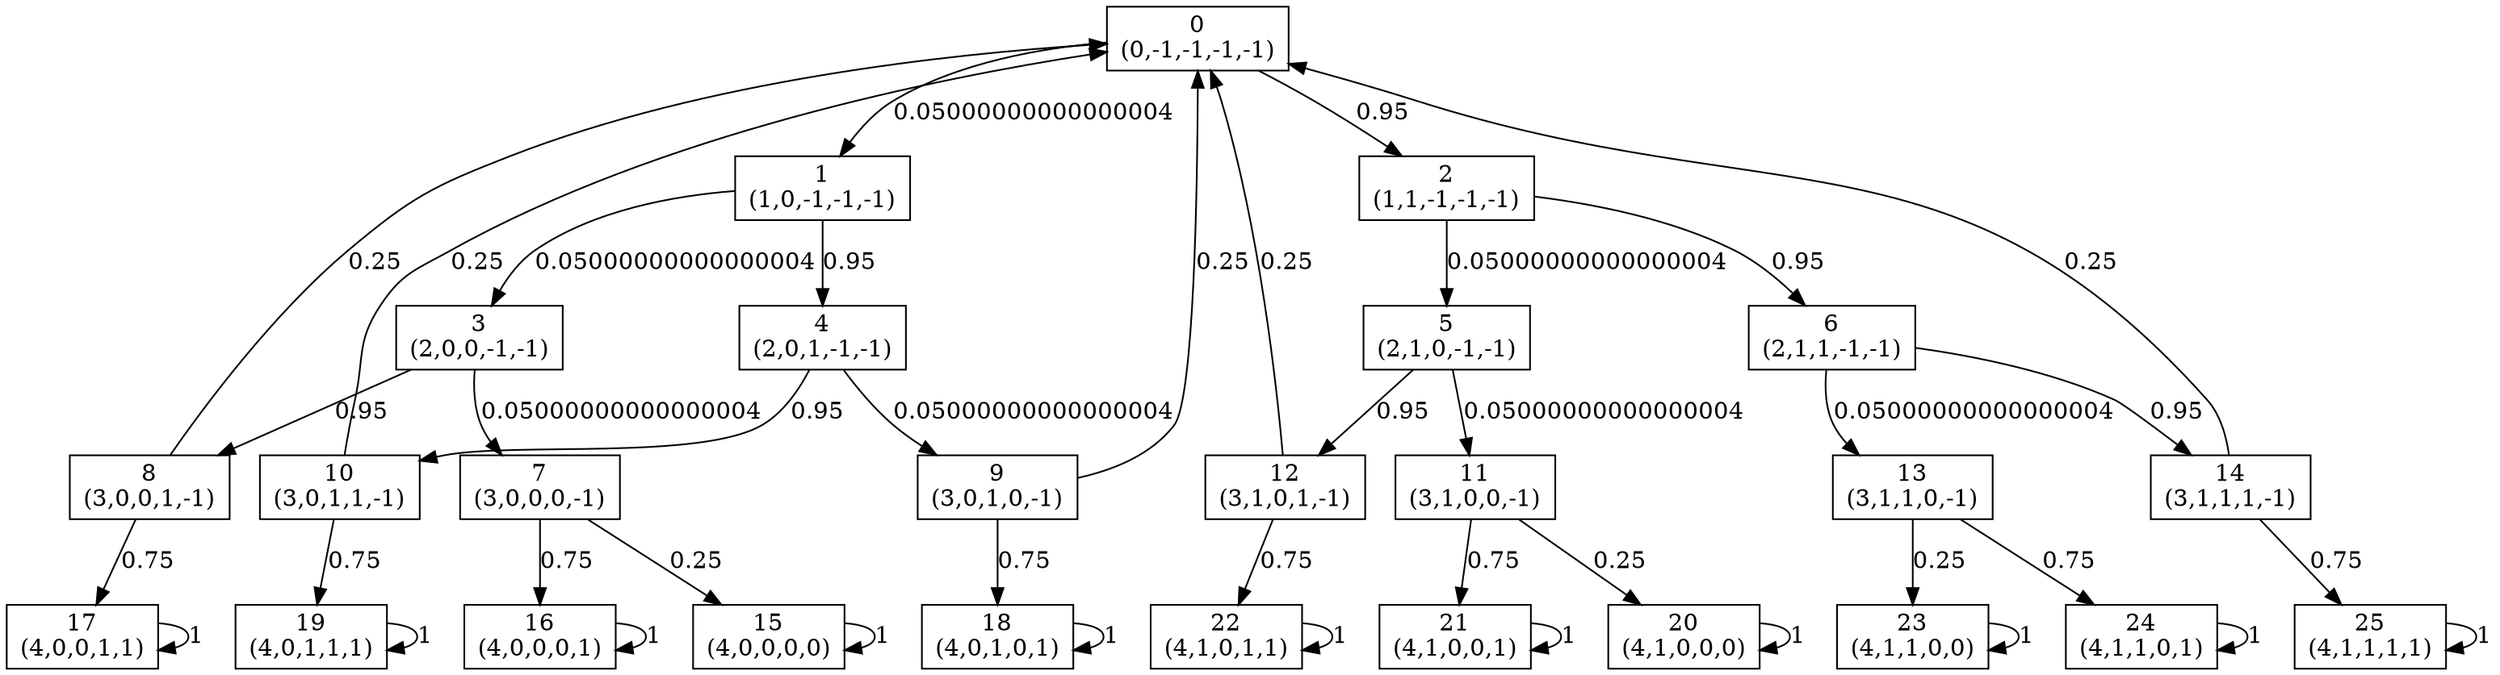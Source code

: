 digraph P {
node [shape=box];
0 -> 1 [ label="0.05000000000000004" ];
0 -> 2 [ label="0.95" ];
1 -> 3 [ label="0.05000000000000004" ];
1 -> 4 [ label="0.95" ];
2 -> 5 [ label="0.05000000000000004" ];
2 -> 6 [ label="0.95" ];
3 -> 7 [ label="0.05000000000000004" ];
3 -> 8 [ label="0.95" ];
4 -> 9 [ label="0.05000000000000004" ];
4 -> 10 [ label="0.95" ];
5 -> 11 [ label="0.05000000000000004" ];
5 -> 12 [ label="0.95" ];
6 -> 13 [ label="0.05000000000000004" ];
6 -> 14 [ label="0.95" ];
7 -> 15 [ label="0.25" ];
7 -> 16 [ label="0.75" ];
8 -> 0 [ label="0.25" ];
8 -> 17 [ label="0.75" ];
9 -> 0 [ label="0.25" ];
9 -> 18 [ label="0.75" ];
10 -> 0 [ label="0.25" ];
10 -> 19 [ label="0.75" ];
11 -> 20 [ label="0.25" ];
11 -> 21 [ label="0.75" ];
12 -> 0 [ label="0.25" ];
12 -> 22 [ label="0.75" ];
13 -> 23 [ label="0.25" ];
13 -> 24 [ label="0.75" ];
14 -> 0 [ label="0.25" ];
14 -> 25 [ label="0.75" ];
15 -> 15 [ label="1" ];
16 -> 16 [ label="1" ];
17 -> 17 [ label="1" ];
18 -> 18 [ label="1" ];
19 -> 19 [ label="1" ];
20 -> 20 [ label="1" ];
21 -> 21 [ label="1" ];
22 -> 22 [ label="1" ];
23 -> 23 [ label="1" ];
24 -> 24 [ label="1" ];
25 -> 25 [ label="1" ];
0 [label="0\n(0,-1,-1,-1,-1)"];
1 [label="1\n(1,0,-1,-1,-1)"];
2 [label="2\n(1,1,-1,-1,-1)"];
3 [label="3\n(2,0,0,-1,-1)"];
4 [label="4\n(2,0,1,-1,-1)"];
5 [label="5\n(2,1,0,-1,-1)"];
6 [label="6\n(2,1,1,-1,-1)"];
7 [label="7\n(3,0,0,0,-1)"];
8 [label="8\n(3,0,0,1,-1)"];
9 [label="9\n(3,0,1,0,-1)"];
10 [label="10\n(3,0,1,1,-1)"];
11 [label="11\n(3,1,0,0,-1)"];
12 [label="12\n(3,1,0,1,-1)"];
13 [label="13\n(3,1,1,0,-1)"];
14 [label="14\n(3,1,1,1,-1)"];
15 [label="15\n(4,0,0,0,0)"];
16 [label="16\n(4,0,0,0,1)"];
17 [label="17\n(4,0,0,1,1)"];
18 [label="18\n(4,0,1,0,1)"];
19 [label="19\n(4,0,1,1,1)"];
20 [label="20\n(4,1,0,0,0)"];
21 [label="21\n(4,1,0,0,1)"];
22 [label="22\n(4,1,0,1,1)"];
23 [label="23\n(4,1,1,0,0)"];
24 [label="24\n(4,1,1,0,1)"];
25 [label="25\n(4,1,1,1,1)"];
}

